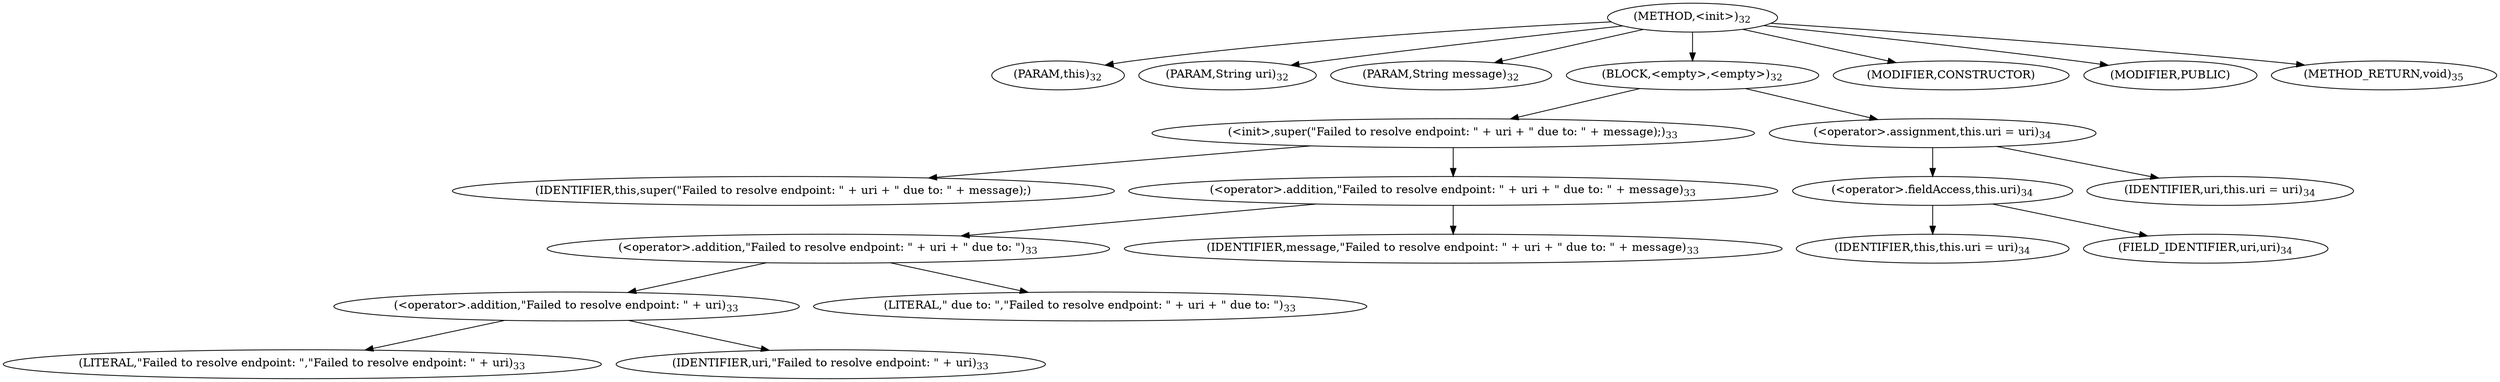 digraph "&lt;init&gt;" {  
"34" [label = <(METHOD,&lt;init&gt;)<SUB>32</SUB>> ]
"7" [label = <(PARAM,this)<SUB>32</SUB>> ]
"35" [label = <(PARAM,String uri)<SUB>32</SUB>> ]
"36" [label = <(PARAM,String message)<SUB>32</SUB>> ]
"37" [label = <(BLOCK,&lt;empty&gt;,&lt;empty&gt;)<SUB>32</SUB>> ]
"38" [label = <(&lt;init&gt;,super(&quot;Failed to resolve endpoint: &quot; + uri + &quot; due to: &quot; + message);)<SUB>33</SUB>> ]
"6" [label = <(IDENTIFIER,this,super(&quot;Failed to resolve endpoint: &quot; + uri + &quot; due to: &quot; + message);)> ]
"39" [label = <(&lt;operator&gt;.addition,&quot;Failed to resolve endpoint: &quot; + uri + &quot; due to: &quot; + message)<SUB>33</SUB>> ]
"40" [label = <(&lt;operator&gt;.addition,&quot;Failed to resolve endpoint: &quot; + uri + &quot; due to: &quot;)<SUB>33</SUB>> ]
"41" [label = <(&lt;operator&gt;.addition,&quot;Failed to resolve endpoint: &quot; + uri)<SUB>33</SUB>> ]
"42" [label = <(LITERAL,&quot;Failed to resolve endpoint: &quot;,&quot;Failed to resolve endpoint: &quot; + uri)<SUB>33</SUB>> ]
"43" [label = <(IDENTIFIER,uri,&quot;Failed to resolve endpoint: &quot; + uri)<SUB>33</SUB>> ]
"44" [label = <(LITERAL,&quot; due to: &quot;,&quot;Failed to resolve endpoint: &quot; + uri + &quot; due to: &quot;)<SUB>33</SUB>> ]
"45" [label = <(IDENTIFIER,message,&quot;Failed to resolve endpoint: &quot; + uri + &quot; due to: &quot; + message)<SUB>33</SUB>> ]
"46" [label = <(&lt;operator&gt;.assignment,this.uri = uri)<SUB>34</SUB>> ]
"47" [label = <(&lt;operator&gt;.fieldAccess,this.uri)<SUB>34</SUB>> ]
"8" [label = <(IDENTIFIER,this,this.uri = uri)<SUB>34</SUB>> ]
"48" [label = <(FIELD_IDENTIFIER,uri,uri)<SUB>34</SUB>> ]
"49" [label = <(IDENTIFIER,uri,this.uri = uri)<SUB>34</SUB>> ]
"50" [label = <(MODIFIER,CONSTRUCTOR)> ]
"51" [label = <(MODIFIER,PUBLIC)> ]
"52" [label = <(METHOD_RETURN,void)<SUB>35</SUB>> ]
  "34" -> "7" 
  "34" -> "35" 
  "34" -> "36" 
  "34" -> "37" 
  "34" -> "50" 
  "34" -> "51" 
  "34" -> "52" 
  "37" -> "38" 
  "37" -> "46" 
  "38" -> "6" 
  "38" -> "39" 
  "39" -> "40" 
  "39" -> "45" 
  "40" -> "41" 
  "40" -> "44" 
  "41" -> "42" 
  "41" -> "43" 
  "46" -> "47" 
  "46" -> "49" 
  "47" -> "8" 
  "47" -> "48" 
}
